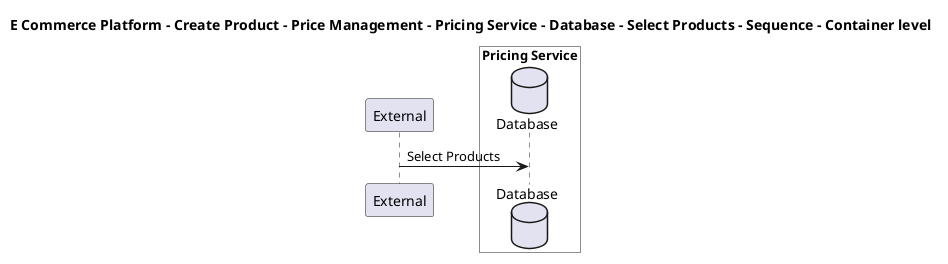 @startuml

title E Commerce Platform - Create Product - Price Management - Pricing Service - Database - Select Products - Sequence - Container level

participant "External" as C4InterFlow.SoftwareSystems.ExternalSystem

box "Pricing Service" #White
    database "Database" as ECommercePlatform.CreateProduct.PriceManagement.SoftwareSystems.PricingService.Containers.Database
end box


C4InterFlow.SoftwareSystems.ExternalSystem -> ECommercePlatform.CreateProduct.PriceManagement.SoftwareSystems.PricingService.Containers.Database : Select Products


@enduml
